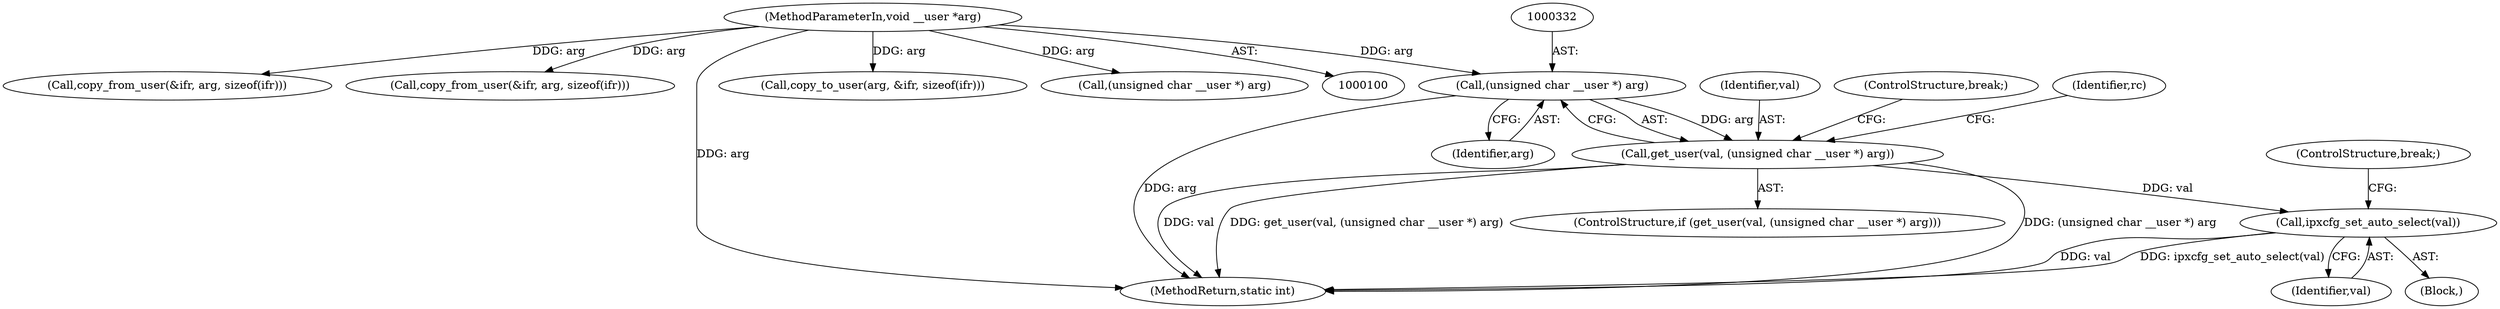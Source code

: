 digraph "0_linux_ee0d8d8482345ff97a75a7d747efc309f13b0d80@pointer" {
"1000331" [label="(Call,(unsigned char __user *) arg)"];
"1000102" [label="(MethodParameterIn,void __user *arg)"];
"1000329" [label="(Call,get_user(val, (unsigned char __user *) arg))"];
"1000338" [label="(Call,ipxcfg_set_auto_select(val))"];
"1000328" [label="(ControlStructure,if (get_user(val, (unsigned char __user *) arg)))"];
"1000336" [label="(Identifier,rc)"];
"1000330" [label="(Identifier,val)"];
"1000123" [label="(Call,copy_from_user(&ifr, arg, sizeof(ifr)))"];
"1000339" [label="(Identifier,val)"];
"1000333" [label="(Identifier,arg)"];
"1000217" [label="(Call,copy_from_user(&ifr, arg, sizeof(ifr)))"];
"1000329" [label="(Call,get_user(val, (unsigned char __user *) arg))"];
"1000331" [label="(Call,(unsigned char __user *) arg)"];
"1000334" [label="(ControlStructure,break;)"];
"1000343" [label="(MethodReturn,static int)"];
"1000102" [label="(MethodParameterIn,void __user *arg)"];
"1000338" [label="(Call,ipxcfg_set_auto_select(val))"];
"1000340" [label="(ControlStructure,break;)"];
"1000113" [label="(Block,)"];
"1000291" [label="(Call,copy_to_user(arg, &ifr, sizeof(ifr)))"];
"1000312" [label="(Call,(unsigned char __user *) arg)"];
"1000331" -> "1000329"  [label="AST: "];
"1000331" -> "1000333"  [label="CFG: "];
"1000332" -> "1000331"  [label="AST: "];
"1000333" -> "1000331"  [label="AST: "];
"1000329" -> "1000331"  [label="CFG: "];
"1000331" -> "1000343"  [label="DDG: arg"];
"1000331" -> "1000329"  [label="DDG: arg"];
"1000102" -> "1000331"  [label="DDG: arg"];
"1000102" -> "1000100"  [label="AST: "];
"1000102" -> "1000343"  [label="DDG: arg"];
"1000102" -> "1000123"  [label="DDG: arg"];
"1000102" -> "1000217"  [label="DDG: arg"];
"1000102" -> "1000291"  [label="DDG: arg"];
"1000102" -> "1000312"  [label="DDG: arg"];
"1000329" -> "1000328"  [label="AST: "];
"1000330" -> "1000329"  [label="AST: "];
"1000334" -> "1000329"  [label="CFG: "];
"1000336" -> "1000329"  [label="CFG: "];
"1000329" -> "1000343"  [label="DDG: (unsigned char __user *) arg"];
"1000329" -> "1000343"  [label="DDG: get_user(val, (unsigned char __user *) arg)"];
"1000329" -> "1000343"  [label="DDG: val"];
"1000329" -> "1000338"  [label="DDG: val"];
"1000338" -> "1000113"  [label="AST: "];
"1000338" -> "1000339"  [label="CFG: "];
"1000339" -> "1000338"  [label="AST: "];
"1000340" -> "1000338"  [label="CFG: "];
"1000338" -> "1000343"  [label="DDG: val"];
"1000338" -> "1000343"  [label="DDG: ipxcfg_set_auto_select(val)"];
}

